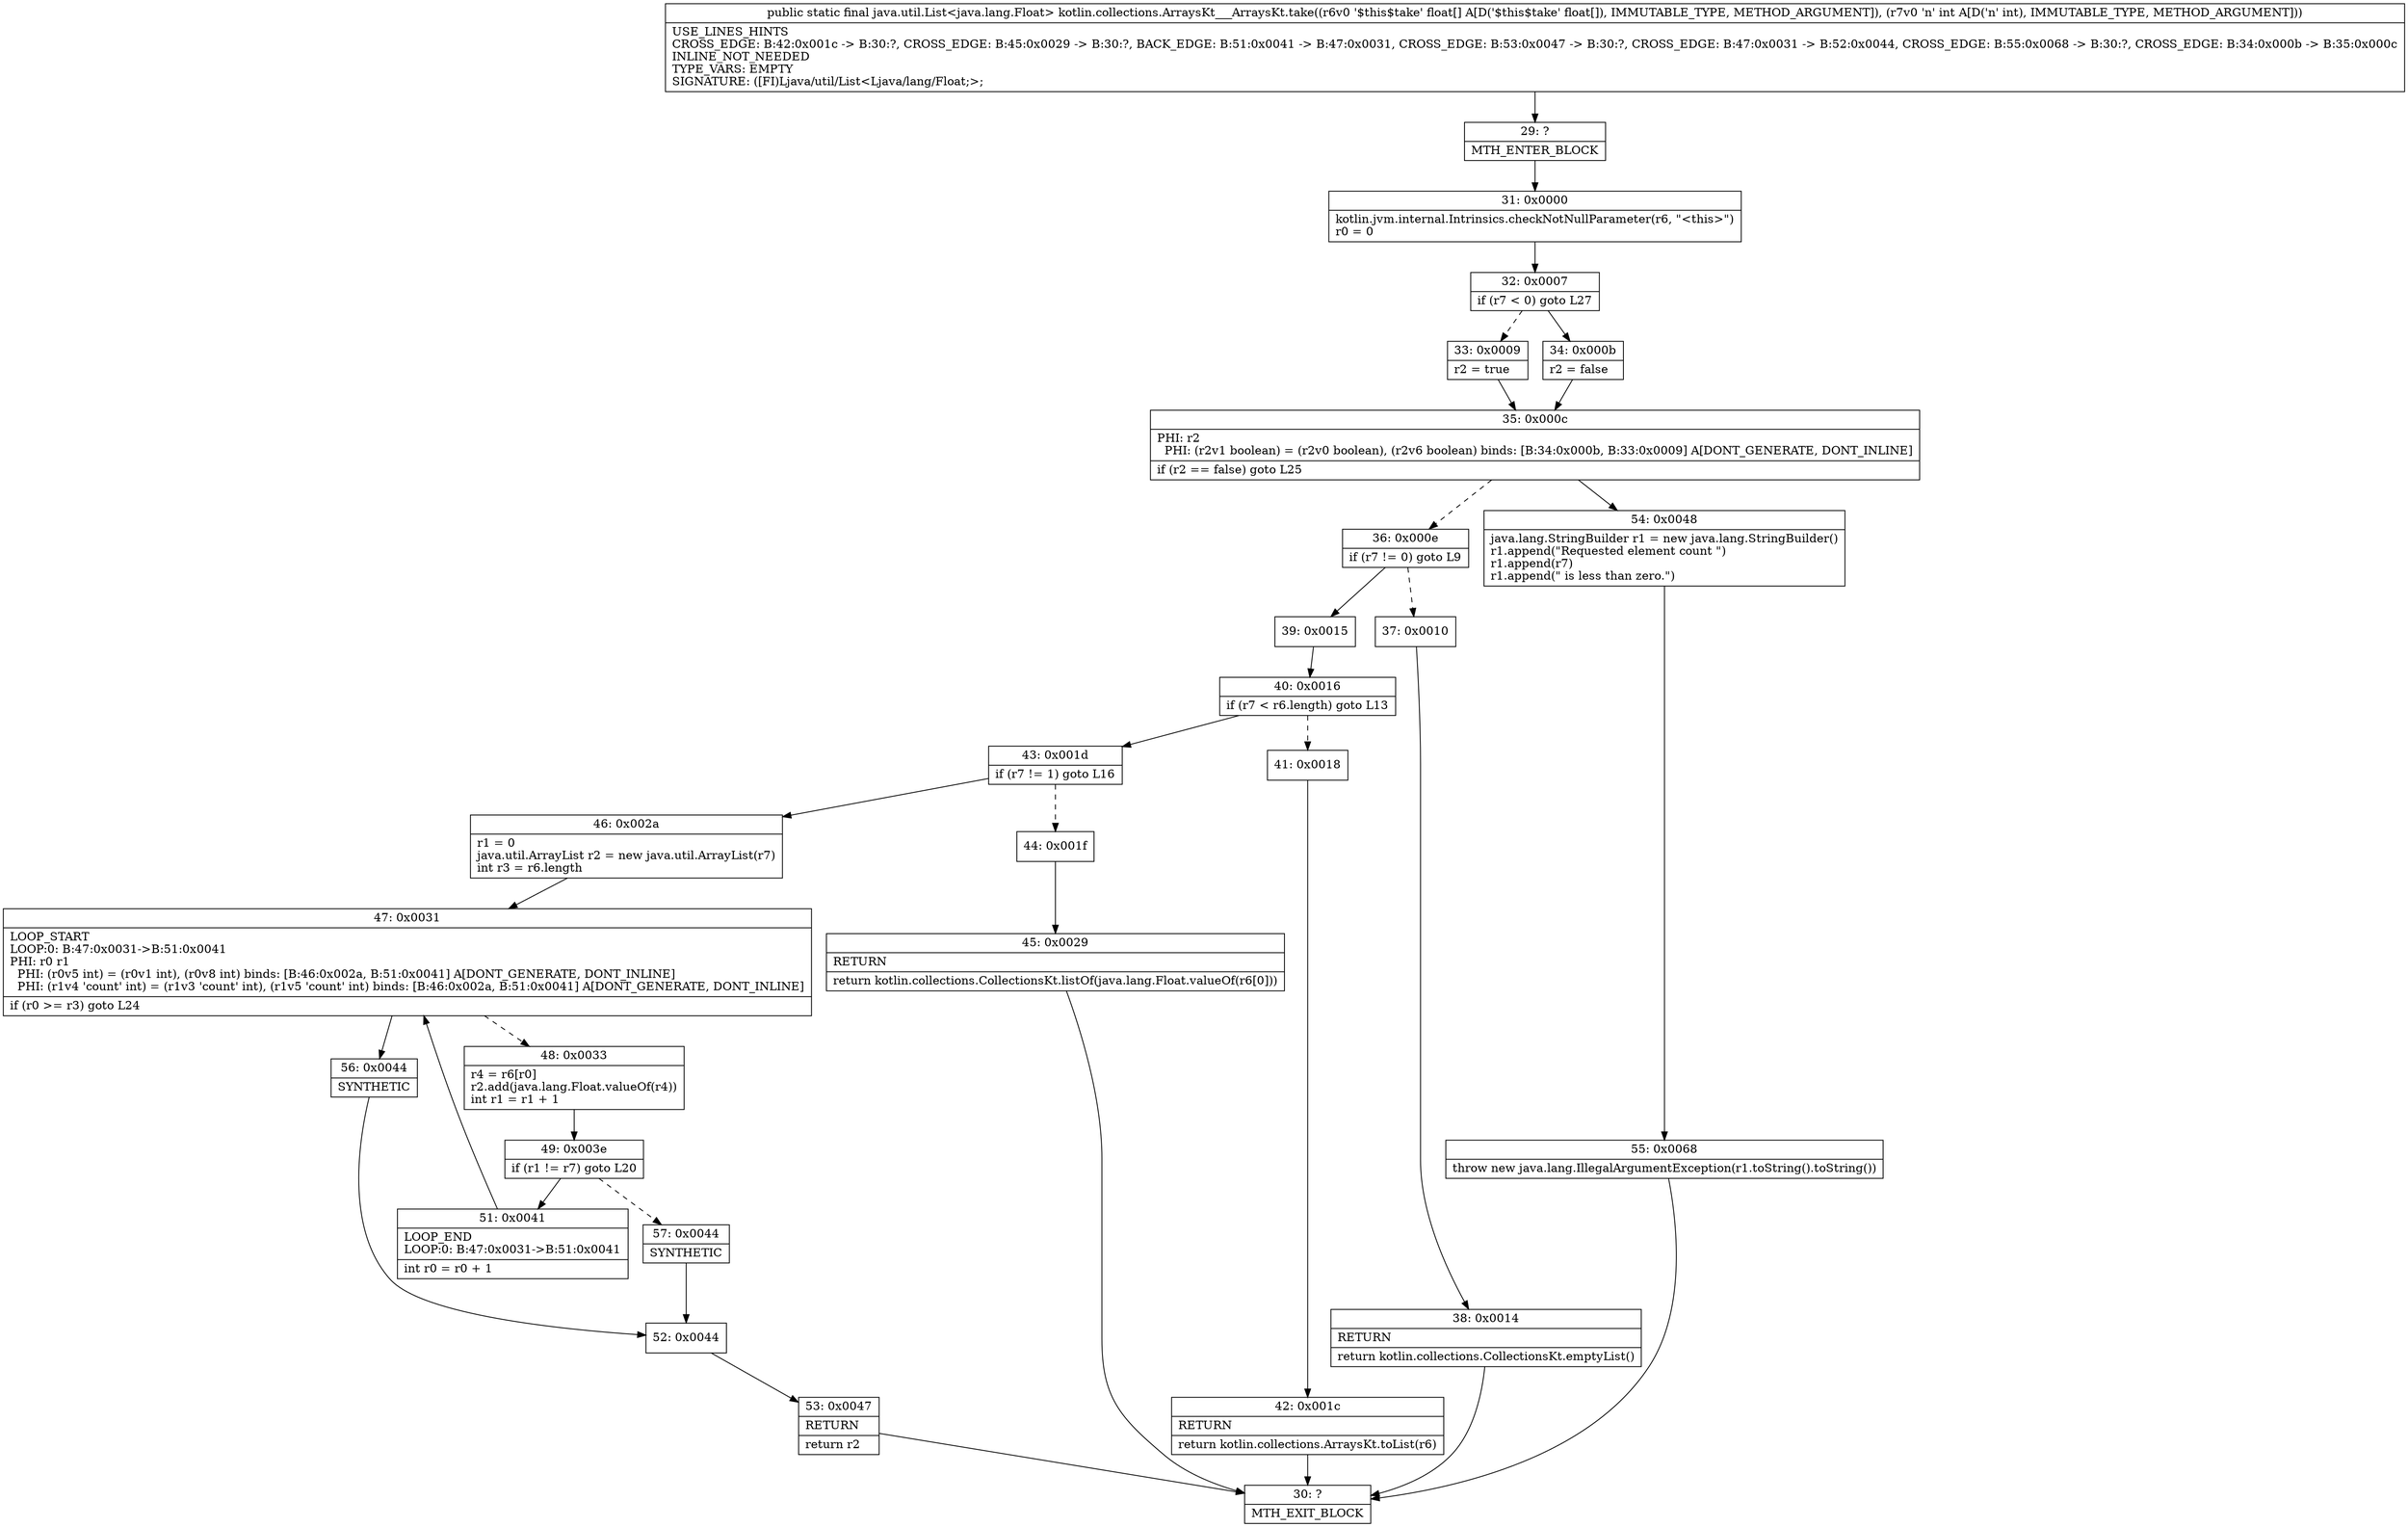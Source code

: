 digraph "CFG forkotlin.collections.ArraysKt___ArraysKt.take([FI)Ljava\/util\/List;" {
Node_29 [shape=record,label="{29\:\ ?|MTH_ENTER_BLOCK\l}"];
Node_31 [shape=record,label="{31\:\ 0x0000|kotlin.jvm.internal.Intrinsics.checkNotNullParameter(r6, \"\<this\>\")\lr0 = 0\l}"];
Node_32 [shape=record,label="{32\:\ 0x0007|if (r7 \< 0) goto L27\l}"];
Node_33 [shape=record,label="{33\:\ 0x0009|r2 = true\l}"];
Node_35 [shape=record,label="{35\:\ 0x000c|PHI: r2 \l  PHI: (r2v1 boolean) = (r2v0 boolean), (r2v6 boolean) binds: [B:34:0x000b, B:33:0x0009] A[DONT_GENERATE, DONT_INLINE]\l|if (r2 == false) goto L25\l}"];
Node_36 [shape=record,label="{36\:\ 0x000e|if (r7 != 0) goto L9\l}"];
Node_37 [shape=record,label="{37\:\ 0x0010}"];
Node_38 [shape=record,label="{38\:\ 0x0014|RETURN\l|return kotlin.collections.CollectionsKt.emptyList()\l}"];
Node_30 [shape=record,label="{30\:\ ?|MTH_EXIT_BLOCK\l}"];
Node_39 [shape=record,label="{39\:\ 0x0015}"];
Node_40 [shape=record,label="{40\:\ 0x0016|if (r7 \< r6.length) goto L13\l}"];
Node_41 [shape=record,label="{41\:\ 0x0018}"];
Node_42 [shape=record,label="{42\:\ 0x001c|RETURN\l|return kotlin.collections.ArraysKt.toList(r6)\l}"];
Node_43 [shape=record,label="{43\:\ 0x001d|if (r7 != 1) goto L16\l}"];
Node_44 [shape=record,label="{44\:\ 0x001f}"];
Node_45 [shape=record,label="{45\:\ 0x0029|RETURN\l|return kotlin.collections.CollectionsKt.listOf(java.lang.Float.valueOf(r6[0]))\l}"];
Node_46 [shape=record,label="{46\:\ 0x002a|r1 = 0\ljava.util.ArrayList r2 = new java.util.ArrayList(r7)\lint r3 = r6.length\l}"];
Node_47 [shape=record,label="{47\:\ 0x0031|LOOP_START\lLOOP:0: B:47:0x0031\-\>B:51:0x0041\lPHI: r0 r1 \l  PHI: (r0v5 int) = (r0v1 int), (r0v8 int) binds: [B:46:0x002a, B:51:0x0041] A[DONT_GENERATE, DONT_INLINE]\l  PHI: (r1v4 'count' int) = (r1v3 'count' int), (r1v5 'count' int) binds: [B:46:0x002a, B:51:0x0041] A[DONT_GENERATE, DONT_INLINE]\l|if (r0 \>= r3) goto L24\l}"];
Node_48 [shape=record,label="{48\:\ 0x0033|r4 = r6[r0]\lr2.add(java.lang.Float.valueOf(r4))\lint r1 = r1 + 1\l}"];
Node_49 [shape=record,label="{49\:\ 0x003e|if (r1 != r7) goto L20\l}"];
Node_51 [shape=record,label="{51\:\ 0x0041|LOOP_END\lLOOP:0: B:47:0x0031\-\>B:51:0x0041\l|int r0 = r0 + 1\l}"];
Node_57 [shape=record,label="{57\:\ 0x0044|SYNTHETIC\l}"];
Node_52 [shape=record,label="{52\:\ 0x0044}"];
Node_53 [shape=record,label="{53\:\ 0x0047|RETURN\l|return r2\l}"];
Node_56 [shape=record,label="{56\:\ 0x0044|SYNTHETIC\l}"];
Node_54 [shape=record,label="{54\:\ 0x0048|java.lang.StringBuilder r1 = new java.lang.StringBuilder()\lr1.append(\"Requested element count \")\lr1.append(r7)\lr1.append(\" is less than zero.\")\l}"];
Node_55 [shape=record,label="{55\:\ 0x0068|throw new java.lang.IllegalArgumentException(r1.toString().toString())\l}"];
Node_34 [shape=record,label="{34\:\ 0x000b|r2 = false\l}"];
MethodNode[shape=record,label="{public static final java.util.List\<java.lang.Float\> kotlin.collections.ArraysKt___ArraysKt.take((r6v0 '$this$take' float[] A[D('$this$take' float[]), IMMUTABLE_TYPE, METHOD_ARGUMENT]), (r7v0 'n' int A[D('n' int), IMMUTABLE_TYPE, METHOD_ARGUMENT]))  | USE_LINES_HINTS\lCROSS_EDGE: B:42:0x001c \-\> B:30:?, CROSS_EDGE: B:45:0x0029 \-\> B:30:?, BACK_EDGE: B:51:0x0041 \-\> B:47:0x0031, CROSS_EDGE: B:53:0x0047 \-\> B:30:?, CROSS_EDGE: B:47:0x0031 \-\> B:52:0x0044, CROSS_EDGE: B:55:0x0068 \-\> B:30:?, CROSS_EDGE: B:34:0x000b \-\> B:35:0x000c\lINLINE_NOT_NEEDED\lTYPE_VARS: EMPTY\lSIGNATURE: ([FI)Ljava\/util\/List\<Ljava\/lang\/Float;\>;\l}"];
MethodNode -> Node_29;Node_29 -> Node_31;
Node_31 -> Node_32;
Node_32 -> Node_33[style=dashed];
Node_32 -> Node_34;
Node_33 -> Node_35;
Node_35 -> Node_36[style=dashed];
Node_35 -> Node_54;
Node_36 -> Node_37[style=dashed];
Node_36 -> Node_39;
Node_37 -> Node_38;
Node_38 -> Node_30;
Node_39 -> Node_40;
Node_40 -> Node_41[style=dashed];
Node_40 -> Node_43;
Node_41 -> Node_42;
Node_42 -> Node_30;
Node_43 -> Node_44[style=dashed];
Node_43 -> Node_46;
Node_44 -> Node_45;
Node_45 -> Node_30;
Node_46 -> Node_47;
Node_47 -> Node_48[style=dashed];
Node_47 -> Node_56;
Node_48 -> Node_49;
Node_49 -> Node_51;
Node_49 -> Node_57[style=dashed];
Node_51 -> Node_47;
Node_57 -> Node_52;
Node_52 -> Node_53;
Node_53 -> Node_30;
Node_56 -> Node_52;
Node_54 -> Node_55;
Node_55 -> Node_30;
Node_34 -> Node_35;
}

